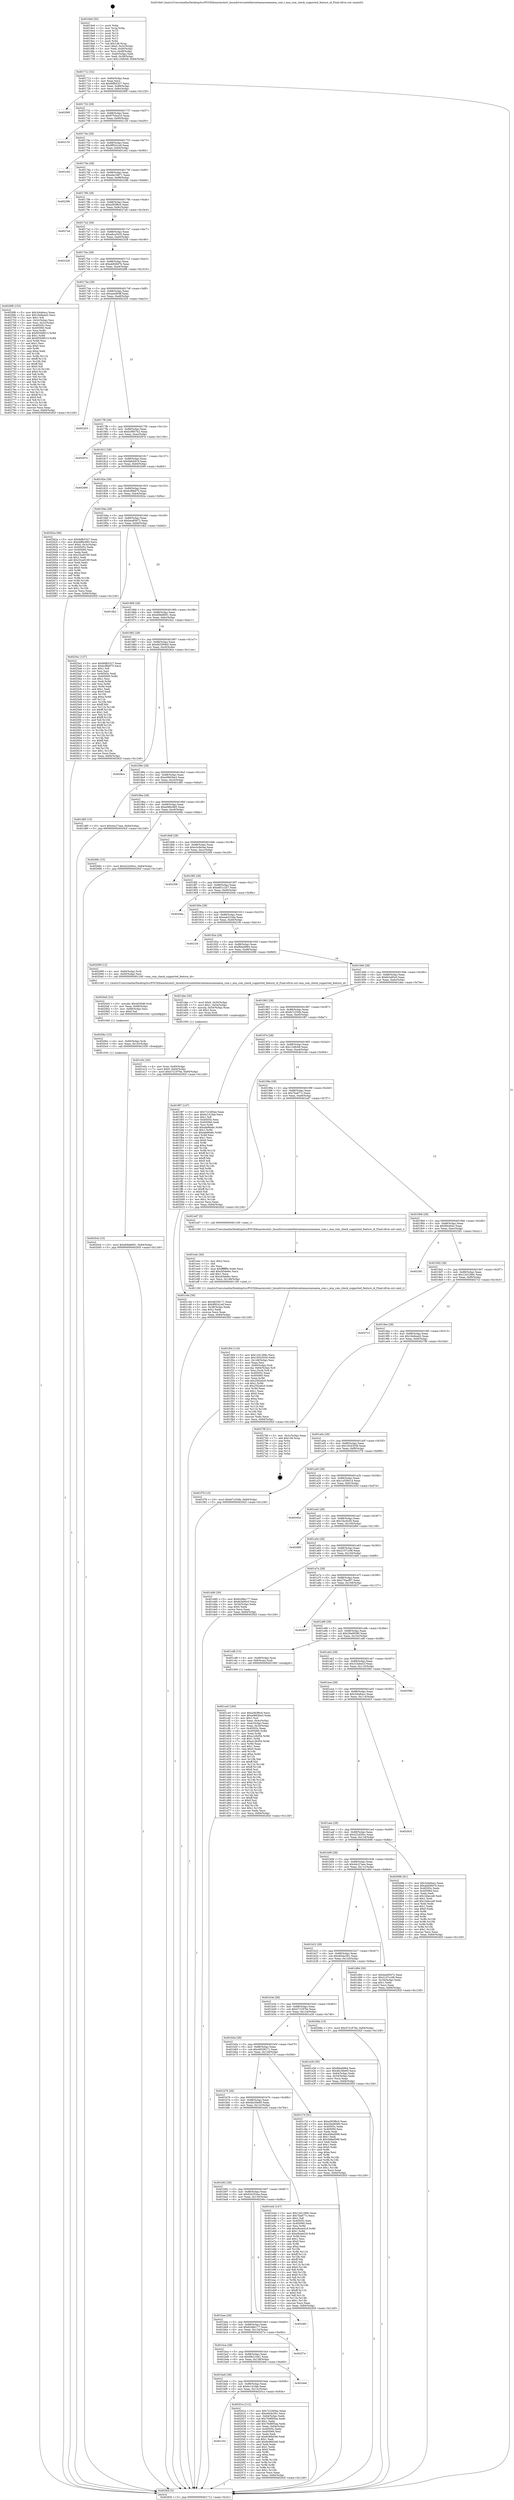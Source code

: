 digraph "0x4016e0" {
  label = "0x4016e0 (/mnt/c/Users/mathe/Desktop/tcc/POCII/binaries/extr_linuxdriversnetethernetamazonenaena_com.c_ena_com_check_supported_feature_id_Final-ollvm.out::main(0))"
  labelloc = "t"
  node[shape=record]

  Entry [label="",width=0.3,height=0.3,shape=circle,fillcolor=black,style=filled]
  "0x401712" [label="{
     0x401712 [32]\l
     | [instrs]\l
     &nbsp;&nbsp;0x401712 \<+6\>: mov -0x84(%rbp),%eax\l
     &nbsp;&nbsp;0x401718 \<+2\>: mov %eax,%ecx\l
     &nbsp;&nbsp;0x40171a \<+6\>: sub $0x8dfb5327,%ecx\l
     &nbsp;&nbsp;0x401720 \<+6\>: mov %eax,-0x88(%rbp)\l
     &nbsp;&nbsp;0x401726 \<+6\>: mov %ecx,-0x8c(%rbp)\l
     &nbsp;&nbsp;0x40172c \<+6\>: je 000000000040290f \<main+0x122f\>\l
  }"]
  "0x40290f" [label="{
     0x40290f\l
  }", style=dashed]
  "0x401732" [label="{
     0x401732 [28]\l
     | [instrs]\l
     &nbsp;&nbsp;0x401732 \<+5\>: jmp 0000000000401737 \<main+0x57\>\l
     &nbsp;&nbsp;0x401737 \<+6\>: mov -0x88(%rbp),%eax\l
     &nbsp;&nbsp;0x40173d \<+5\>: sub $0x9753e410,%eax\l
     &nbsp;&nbsp;0x401742 \<+6\>: mov %eax,-0x90(%rbp)\l
     &nbsp;&nbsp;0x401748 \<+6\>: je 0000000000402130 \<main+0xa50\>\l
  }"]
  Exit [label="",width=0.3,height=0.3,shape=circle,fillcolor=black,style=filled,peripheries=2]
  "0x402130" [label="{
     0x402130\l
  }", style=dashed]
  "0x40174e" [label="{
     0x40174e [28]\l
     | [instrs]\l
     &nbsp;&nbsp;0x40174e \<+5\>: jmp 0000000000401753 \<main+0x73\>\l
     &nbsp;&nbsp;0x401753 \<+6\>: mov -0x88(%rbp),%eax\l
     &nbsp;&nbsp;0x401759 \<+5\>: sub $0x9f9241e9,%eax\l
     &nbsp;&nbsp;0x40175e \<+6\>: mov %eax,-0x94(%rbp)\l
     &nbsp;&nbsp;0x401764 \<+6\>: je 0000000000401c62 \<main+0x582\>\l
  }"]
  "0x4020cb" [label="{
     0x4020cb [15]\l
     | [instrs]\l
     &nbsp;&nbsp;0x4020cb \<+10\>: movl $0xd08a8691,-0x84(%rbp)\l
     &nbsp;&nbsp;0x4020d5 \<+5\>: jmp 000000000040292f \<main+0x124f\>\l
  }"]
  "0x401c62" [label="{
     0x401c62\l
  }", style=dashed]
  "0x40176a" [label="{
     0x40176a [28]\l
     | [instrs]\l
     &nbsp;&nbsp;0x40176a \<+5\>: jmp 000000000040176f \<main+0x8f\>\l
     &nbsp;&nbsp;0x40176f \<+6\>: mov -0x88(%rbp),%eax\l
     &nbsp;&nbsp;0x401775 \<+5\>: sub $0xa4e18871,%eax\l
     &nbsp;&nbsp;0x40177a \<+6\>: mov %eax,-0x98(%rbp)\l
     &nbsp;&nbsp;0x401780 \<+6\>: je 0000000000402296 \<main+0xbb6\>\l
  }"]
  "0x4020bc" [label="{
     0x4020bc [15]\l
     | [instrs]\l
     &nbsp;&nbsp;0x4020bc \<+4\>: mov -0x60(%rbp),%rdi\l
     &nbsp;&nbsp;0x4020c0 \<+6\>: mov %eax,-0x14c(%rbp)\l
     &nbsp;&nbsp;0x4020c6 \<+5\>: call 0000000000401030 \<free@plt\>\l
     | [calls]\l
     &nbsp;&nbsp;0x401030 \{1\} (unknown)\l
  }"]
  "0x402296" [label="{
     0x402296\l
  }", style=dashed]
  "0x401786" [label="{
     0x401786 [28]\l
     | [instrs]\l
     &nbsp;&nbsp;0x401786 \<+5\>: jmp 000000000040178b \<main+0xab\>\l
     &nbsp;&nbsp;0x40178b \<+6\>: mov -0x88(%rbp),%eax\l
     &nbsp;&nbsp;0x401791 \<+5\>: sub $0xa583f6c0,%eax\l
     &nbsp;&nbsp;0x401796 \<+6\>: mov %eax,-0x9c(%rbp)\l
     &nbsp;&nbsp;0x40179c \<+6\>: je 00000000004027a4 \<main+0x10c4\>\l
  }"]
  "0x4020a5" [label="{
     0x4020a5 [23]\l
     | [instrs]\l
     &nbsp;&nbsp;0x4020a5 \<+10\>: movabs $0x4030d6,%rdi\l
     &nbsp;&nbsp;0x4020af \<+3\>: mov %eax,-0x68(%rbp)\l
     &nbsp;&nbsp;0x4020b2 \<+3\>: mov -0x68(%rbp),%esi\l
     &nbsp;&nbsp;0x4020b5 \<+2\>: mov $0x0,%al\l
     &nbsp;&nbsp;0x4020b7 \<+5\>: call 0000000000401040 \<printf@plt\>\l
     | [calls]\l
     &nbsp;&nbsp;0x401040 \{1\} (unknown)\l
  }"]
  "0x4027a4" [label="{
     0x4027a4\l
  }", style=dashed]
  "0x4017a2" [label="{
     0x4017a2 [28]\l
     | [instrs]\l
     &nbsp;&nbsp;0x4017a2 \<+5\>: jmp 00000000004017a7 \<main+0xc7\>\l
     &nbsp;&nbsp;0x4017a7 \<+6\>: mov -0x88(%rbp),%eax\l
     &nbsp;&nbsp;0x4017ad \<+5\>: sub $0xa8ca3435,%eax\l
     &nbsp;&nbsp;0x4017b2 \<+6\>: mov %eax,-0xa0(%rbp)\l
     &nbsp;&nbsp;0x4017b8 \<+6\>: je 0000000000402326 \<main+0xc46\>\l
  }"]
  "0x401c02" [label="{
     0x401c02\l
  }", style=dashed]
  "0x402326" [label="{
     0x402326\l
  }", style=dashed]
  "0x4017be" [label="{
     0x4017be [28]\l
     | [instrs]\l
     &nbsp;&nbsp;0x4017be \<+5\>: jmp 00000000004017c3 \<main+0xe3\>\l
     &nbsp;&nbsp;0x4017c3 \<+6\>: mov -0x88(%rbp),%eax\l
     &nbsp;&nbsp;0x4017c9 \<+5\>: sub $0xab849d7b,%eax\l
     &nbsp;&nbsp;0x4017ce \<+6\>: mov %eax,-0xa4(%rbp)\l
     &nbsp;&nbsp;0x4017d4 \<+6\>: je 00000000004026f6 \<main+0x1016\>\l
  }"]
  "0x40201a" [label="{
     0x40201a [112]\l
     | [instrs]\l
     &nbsp;&nbsp;0x40201a \<+5\>: mov $0x722285ee,%eax\l
     &nbsp;&nbsp;0x40201f \<+5\>: mov $0x4644c591,%ecx\l
     &nbsp;&nbsp;0x402024 \<+3\>: mov -0x64(%rbp),%edx\l
     &nbsp;&nbsp;0x402027 \<+6\>: sub $0x76d895aa,%edx\l
     &nbsp;&nbsp;0x40202d \<+3\>: add $0x1,%edx\l
     &nbsp;&nbsp;0x402030 \<+6\>: add $0x76d895aa,%edx\l
     &nbsp;&nbsp;0x402036 \<+3\>: mov %edx,-0x64(%rbp)\l
     &nbsp;&nbsp;0x402039 \<+7\>: mov 0x40505c,%edx\l
     &nbsp;&nbsp;0x402040 \<+7\>: mov 0x405060,%esi\l
     &nbsp;&nbsp;0x402047 \<+2\>: mov %edx,%edi\l
     &nbsp;&nbsp;0x402049 \<+6\>: sub $0x8c86b546,%edi\l
     &nbsp;&nbsp;0x40204f \<+3\>: sub $0x1,%edi\l
     &nbsp;&nbsp;0x402052 \<+6\>: add $0x8c86b546,%edi\l
     &nbsp;&nbsp;0x402058 \<+3\>: imul %edi,%edx\l
     &nbsp;&nbsp;0x40205b \<+3\>: and $0x1,%edx\l
     &nbsp;&nbsp;0x40205e \<+3\>: cmp $0x0,%edx\l
     &nbsp;&nbsp;0x402061 \<+4\>: sete %r8b\l
     &nbsp;&nbsp;0x402065 \<+3\>: cmp $0xa,%esi\l
     &nbsp;&nbsp;0x402068 \<+4\>: setl %r9b\l
     &nbsp;&nbsp;0x40206c \<+3\>: mov %r8b,%r10b\l
     &nbsp;&nbsp;0x40206f \<+3\>: and %r9b,%r10b\l
     &nbsp;&nbsp;0x402072 \<+3\>: xor %r9b,%r8b\l
     &nbsp;&nbsp;0x402075 \<+3\>: or %r8b,%r10b\l
     &nbsp;&nbsp;0x402078 \<+4\>: test $0x1,%r10b\l
     &nbsp;&nbsp;0x40207c \<+3\>: cmovne %ecx,%eax\l
     &nbsp;&nbsp;0x40207f \<+6\>: mov %eax,-0x84(%rbp)\l
     &nbsp;&nbsp;0x402085 \<+5\>: jmp 000000000040292f \<main+0x124f\>\l
  }"]
  "0x4026f6" [label="{
     0x4026f6 [153]\l
     | [instrs]\l
     &nbsp;&nbsp;0x4026f6 \<+5\>: mov $0x3c6a6acc,%eax\l
     &nbsp;&nbsp;0x4026fb \<+5\>: mov $0x16e6eed2,%ecx\l
     &nbsp;&nbsp;0x402700 \<+2\>: mov $0x1,%dl\l
     &nbsp;&nbsp;0x402702 \<+3\>: mov -0x3c(%rbp),%esi\l
     &nbsp;&nbsp;0x402705 \<+3\>: mov %esi,-0x2c(%rbp)\l
     &nbsp;&nbsp;0x402708 \<+7\>: mov 0x40505c,%esi\l
     &nbsp;&nbsp;0x40270f \<+7\>: mov 0x405060,%edi\l
     &nbsp;&nbsp;0x402716 \<+3\>: mov %esi,%r8d\l
     &nbsp;&nbsp;0x402719 \<+7\>: sub $0x955d9013,%r8d\l
     &nbsp;&nbsp;0x402720 \<+4\>: sub $0x1,%r8d\l
     &nbsp;&nbsp;0x402724 \<+7\>: add $0x955d9013,%r8d\l
     &nbsp;&nbsp;0x40272b \<+4\>: imul %r8d,%esi\l
     &nbsp;&nbsp;0x40272f \<+3\>: and $0x1,%esi\l
     &nbsp;&nbsp;0x402732 \<+3\>: cmp $0x0,%esi\l
     &nbsp;&nbsp;0x402735 \<+4\>: sete %r9b\l
     &nbsp;&nbsp;0x402739 \<+3\>: cmp $0xa,%edi\l
     &nbsp;&nbsp;0x40273c \<+4\>: setl %r10b\l
     &nbsp;&nbsp;0x402740 \<+3\>: mov %r9b,%r11b\l
     &nbsp;&nbsp;0x402743 \<+4\>: xor $0xff,%r11b\l
     &nbsp;&nbsp;0x402747 \<+3\>: mov %r10b,%bl\l
     &nbsp;&nbsp;0x40274a \<+3\>: xor $0xff,%bl\l
     &nbsp;&nbsp;0x40274d \<+3\>: xor $0x0,%dl\l
     &nbsp;&nbsp;0x402750 \<+3\>: mov %r11b,%r14b\l
     &nbsp;&nbsp;0x402753 \<+4\>: and $0x0,%r14b\l
     &nbsp;&nbsp;0x402757 \<+3\>: and %dl,%r9b\l
     &nbsp;&nbsp;0x40275a \<+3\>: mov %bl,%r15b\l
     &nbsp;&nbsp;0x40275d \<+4\>: and $0x0,%r15b\l
     &nbsp;&nbsp;0x402761 \<+3\>: and %dl,%r10b\l
     &nbsp;&nbsp;0x402764 \<+3\>: or %r9b,%r14b\l
     &nbsp;&nbsp;0x402767 \<+3\>: or %r10b,%r15b\l
     &nbsp;&nbsp;0x40276a \<+3\>: xor %r15b,%r14b\l
     &nbsp;&nbsp;0x40276d \<+3\>: or %bl,%r11b\l
     &nbsp;&nbsp;0x402770 \<+4\>: xor $0xff,%r11b\l
     &nbsp;&nbsp;0x402774 \<+3\>: or $0x0,%dl\l
     &nbsp;&nbsp;0x402777 \<+3\>: and %dl,%r11b\l
     &nbsp;&nbsp;0x40277a \<+3\>: or %r11b,%r14b\l
     &nbsp;&nbsp;0x40277d \<+4\>: test $0x1,%r14b\l
     &nbsp;&nbsp;0x402781 \<+3\>: cmovne %ecx,%eax\l
     &nbsp;&nbsp;0x402784 \<+6\>: mov %eax,-0x84(%rbp)\l
     &nbsp;&nbsp;0x40278a \<+5\>: jmp 000000000040292f \<main+0x124f\>\l
  }"]
  "0x4017da" [label="{
     0x4017da [28]\l
     | [instrs]\l
     &nbsp;&nbsp;0x4017da \<+5\>: jmp 00000000004017df \<main+0xff\>\l
     &nbsp;&nbsp;0x4017df \<+6\>: mov -0x88(%rbp),%eax\l
     &nbsp;&nbsp;0x4017e5 \<+5\>: sub $0xaeed93ff,%eax\l
     &nbsp;&nbsp;0x4017ea \<+6\>: mov %eax,-0xa8(%rbp)\l
     &nbsp;&nbsp;0x4017f0 \<+6\>: je 0000000000402203 \<main+0xb23\>\l
  }"]
  "0x401be6" [label="{
     0x401be6 [28]\l
     | [instrs]\l
     &nbsp;&nbsp;0x401be6 \<+5\>: jmp 0000000000401beb \<main+0x50b\>\l
     &nbsp;&nbsp;0x401beb \<+6\>: mov -0x88(%rbp),%eax\l
     &nbsp;&nbsp;0x401bf1 \<+5\>: sub $0x6c141fab,%eax\l
     &nbsp;&nbsp;0x401bf6 \<+6\>: mov %eax,-0x13c(%rbp)\l
     &nbsp;&nbsp;0x401bfc \<+6\>: je 000000000040201a \<main+0x93a\>\l
  }"]
  "0x402203" [label="{
     0x402203\l
  }", style=dashed]
  "0x4017f6" [label="{
     0x4017f6 [28]\l
     | [instrs]\l
     &nbsp;&nbsp;0x4017f6 \<+5\>: jmp 00000000004017fb \<main+0x11b\>\l
     &nbsp;&nbsp;0x4017fb \<+6\>: mov -0x88(%rbp),%eax\l
     &nbsp;&nbsp;0x401801 \<+5\>: sub $0xb3f857b2,%eax\l
     &nbsp;&nbsp;0x401806 \<+6\>: mov %eax,-0xac(%rbp)\l
     &nbsp;&nbsp;0x40180c \<+6\>: je 000000000040287e \<main+0x119e\>\l
  }"]
  "0x4024e6" [label="{
     0x4024e6\l
  }", style=dashed]
  "0x40287e" [label="{
     0x40287e\l
  }", style=dashed]
  "0x401812" [label="{
     0x401812 [28]\l
     | [instrs]\l
     &nbsp;&nbsp;0x401812 \<+5\>: jmp 0000000000401817 \<main+0x137\>\l
     &nbsp;&nbsp;0x401817 \<+6\>: mov -0x88(%rbp),%eax\l
     &nbsp;&nbsp;0x40181d \<+5\>: sub $0xbbfcb919,%eax\l
     &nbsp;&nbsp;0x401822 \<+6\>: mov %eax,-0xb0(%rbp)\l
     &nbsp;&nbsp;0x401828 \<+6\>: je 0000000000402490 \<main+0xdb0\>\l
  }"]
  "0x401bca" [label="{
     0x401bca [28]\l
     | [instrs]\l
     &nbsp;&nbsp;0x401bca \<+5\>: jmp 0000000000401bcf \<main+0x4ef\>\l
     &nbsp;&nbsp;0x401bcf \<+6\>: mov -0x88(%rbp),%eax\l
     &nbsp;&nbsp;0x401bd5 \<+5\>: sub $0x68c21b61,%eax\l
     &nbsp;&nbsp;0x401bda \<+6\>: mov %eax,-0x138(%rbp)\l
     &nbsp;&nbsp;0x401be0 \<+6\>: je 00000000004024e6 \<main+0xe06\>\l
  }"]
  "0x402490" [label="{
     0x402490\l
  }", style=dashed]
  "0x40182e" [label="{
     0x40182e [28]\l
     | [instrs]\l
     &nbsp;&nbsp;0x40182e \<+5\>: jmp 0000000000401833 \<main+0x153\>\l
     &nbsp;&nbsp;0x401833 \<+6\>: mov -0x88(%rbp),%eax\l
     &nbsp;&nbsp;0x401839 \<+5\>: sub $0xbcf8b875,%eax\l
     &nbsp;&nbsp;0x40183e \<+6\>: mov %eax,-0xb4(%rbp)\l
     &nbsp;&nbsp;0x401844 \<+6\>: je 000000000040262a \<main+0xf4a\>\l
  }"]
  "0x40257e" [label="{
     0x40257e\l
  }", style=dashed]
  "0x40262a" [label="{
     0x40262a [98]\l
     | [instrs]\l
     &nbsp;&nbsp;0x40262a \<+5\>: mov $0x8dfb5327,%eax\l
     &nbsp;&nbsp;0x40262f \<+5\>: mov $0xe08bc685,%ecx\l
     &nbsp;&nbsp;0x402634 \<+7\>: movl $0x0,-0x3c(%rbp)\l
     &nbsp;&nbsp;0x40263b \<+7\>: mov 0x40505c,%edx\l
     &nbsp;&nbsp;0x402642 \<+7\>: mov 0x405060,%esi\l
     &nbsp;&nbsp;0x402649 \<+2\>: mov %edx,%edi\l
     &nbsp;&nbsp;0x40264b \<+6\>: sub $0x25ca9190,%edi\l
     &nbsp;&nbsp;0x402651 \<+3\>: sub $0x1,%edi\l
     &nbsp;&nbsp;0x402654 \<+6\>: add $0x25ca9190,%edi\l
     &nbsp;&nbsp;0x40265a \<+3\>: imul %edi,%edx\l
     &nbsp;&nbsp;0x40265d \<+3\>: and $0x1,%edx\l
     &nbsp;&nbsp;0x402660 \<+3\>: cmp $0x0,%edx\l
     &nbsp;&nbsp;0x402663 \<+4\>: sete %r8b\l
     &nbsp;&nbsp;0x402667 \<+3\>: cmp $0xa,%esi\l
     &nbsp;&nbsp;0x40266a \<+4\>: setl %r9b\l
     &nbsp;&nbsp;0x40266e \<+3\>: mov %r8b,%r10b\l
     &nbsp;&nbsp;0x402671 \<+3\>: and %r9b,%r10b\l
     &nbsp;&nbsp;0x402674 \<+3\>: xor %r9b,%r8b\l
     &nbsp;&nbsp;0x402677 \<+3\>: or %r8b,%r10b\l
     &nbsp;&nbsp;0x40267a \<+4\>: test $0x1,%r10b\l
     &nbsp;&nbsp;0x40267e \<+3\>: cmovne %ecx,%eax\l
     &nbsp;&nbsp;0x402681 \<+6\>: mov %eax,-0x84(%rbp)\l
     &nbsp;&nbsp;0x402687 \<+5\>: jmp 000000000040292f \<main+0x124f\>\l
  }"]
  "0x40184a" [label="{
     0x40184a [28]\l
     | [instrs]\l
     &nbsp;&nbsp;0x40184a \<+5\>: jmp 000000000040184f \<main+0x16f\>\l
     &nbsp;&nbsp;0x40184f \<+6\>: mov -0x88(%rbp),%eax\l
     &nbsp;&nbsp;0x401855 \<+5\>: sub $0xbea95672,%eax\l
     &nbsp;&nbsp;0x40185a \<+6\>: mov %eax,-0xb8(%rbp)\l
     &nbsp;&nbsp;0x401860 \<+6\>: je 0000000000401db2 \<main+0x6d2\>\l
  }"]
  "0x401bae" [label="{
     0x401bae [28]\l
     | [instrs]\l
     &nbsp;&nbsp;0x401bae \<+5\>: jmp 0000000000401bb3 \<main+0x4d3\>\l
     &nbsp;&nbsp;0x401bb3 \<+6\>: mov -0x88(%rbp),%eax\l
     &nbsp;&nbsp;0x401bb9 \<+5\>: sub $0x62d8e177,%eax\l
     &nbsp;&nbsp;0x401bbe \<+6\>: mov %eax,-0x134(%rbp)\l
     &nbsp;&nbsp;0x401bc4 \<+6\>: je 000000000040257e \<main+0xe9e\>\l
  }"]
  "0x401db2" [label="{
     0x401db2\l
  }", style=dashed]
  "0x401866" [label="{
     0x401866 [28]\l
     | [instrs]\l
     &nbsp;&nbsp;0x401866 \<+5\>: jmp 000000000040186b \<main+0x18b\>\l
     &nbsp;&nbsp;0x40186b \<+6\>: mov -0x88(%rbp),%eax\l
     &nbsp;&nbsp;0x401871 \<+5\>: sub $0xd08a8691,%eax\l
     &nbsp;&nbsp;0x401876 \<+6\>: mov %eax,-0xbc(%rbp)\l
     &nbsp;&nbsp;0x40187c \<+6\>: je 00000000004025a1 \<main+0xec1\>\l
  }"]
  "0x40246c" [label="{
     0x40246c\l
  }", style=dashed]
  "0x4025a1" [label="{
     0x4025a1 [137]\l
     | [instrs]\l
     &nbsp;&nbsp;0x4025a1 \<+5\>: mov $0x8dfb5327,%eax\l
     &nbsp;&nbsp;0x4025a6 \<+5\>: mov $0xbcf8b875,%ecx\l
     &nbsp;&nbsp;0x4025ab \<+2\>: mov $0x1,%dl\l
     &nbsp;&nbsp;0x4025ad \<+2\>: xor %esi,%esi\l
     &nbsp;&nbsp;0x4025af \<+7\>: mov 0x40505c,%edi\l
     &nbsp;&nbsp;0x4025b6 \<+8\>: mov 0x405060,%r8d\l
     &nbsp;&nbsp;0x4025be \<+3\>: sub $0x1,%esi\l
     &nbsp;&nbsp;0x4025c1 \<+3\>: mov %edi,%r9d\l
     &nbsp;&nbsp;0x4025c4 \<+3\>: add %esi,%r9d\l
     &nbsp;&nbsp;0x4025c7 \<+4\>: imul %r9d,%edi\l
     &nbsp;&nbsp;0x4025cb \<+3\>: and $0x1,%edi\l
     &nbsp;&nbsp;0x4025ce \<+3\>: cmp $0x0,%edi\l
     &nbsp;&nbsp;0x4025d1 \<+4\>: sete %r10b\l
     &nbsp;&nbsp;0x4025d5 \<+4\>: cmp $0xa,%r8d\l
     &nbsp;&nbsp;0x4025d9 \<+4\>: setl %r11b\l
     &nbsp;&nbsp;0x4025dd \<+3\>: mov %r10b,%bl\l
     &nbsp;&nbsp;0x4025e0 \<+3\>: xor $0xff,%bl\l
     &nbsp;&nbsp;0x4025e3 \<+3\>: mov %r11b,%r14b\l
     &nbsp;&nbsp;0x4025e6 \<+4\>: xor $0xff,%r14b\l
     &nbsp;&nbsp;0x4025ea \<+3\>: xor $0x1,%dl\l
     &nbsp;&nbsp;0x4025ed \<+3\>: mov %bl,%r15b\l
     &nbsp;&nbsp;0x4025f0 \<+4\>: and $0xff,%r15b\l
     &nbsp;&nbsp;0x4025f4 \<+3\>: and %dl,%r10b\l
     &nbsp;&nbsp;0x4025f7 \<+3\>: mov %r14b,%r12b\l
     &nbsp;&nbsp;0x4025fa \<+4\>: and $0xff,%r12b\l
     &nbsp;&nbsp;0x4025fe \<+3\>: and %dl,%r11b\l
     &nbsp;&nbsp;0x402601 \<+3\>: or %r10b,%r15b\l
     &nbsp;&nbsp;0x402604 \<+3\>: or %r11b,%r12b\l
     &nbsp;&nbsp;0x402607 \<+3\>: xor %r12b,%r15b\l
     &nbsp;&nbsp;0x40260a \<+3\>: or %r14b,%bl\l
     &nbsp;&nbsp;0x40260d \<+3\>: xor $0xff,%bl\l
     &nbsp;&nbsp;0x402610 \<+3\>: or $0x1,%dl\l
     &nbsp;&nbsp;0x402613 \<+2\>: and %dl,%bl\l
     &nbsp;&nbsp;0x402615 \<+3\>: or %bl,%r15b\l
     &nbsp;&nbsp;0x402618 \<+4\>: test $0x1,%r15b\l
     &nbsp;&nbsp;0x40261c \<+3\>: cmovne %ecx,%eax\l
     &nbsp;&nbsp;0x40261f \<+6\>: mov %eax,-0x84(%rbp)\l
     &nbsp;&nbsp;0x402625 \<+5\>: jmp 000000000040292f \<main+0x124f\>\l
  }"]
  "0x401882" [label="{
     0x401882 [28]\l
     | [instrs]\l
     &nbsp;&nbsp;0x401882 \<+5\>: jmp 0000000000401887 \<main+0x1a7\>\l
     &nbsp;&nbsp;0x401887 \<+6\>: mov -0x88(%rbp),%eax\l
     &nbsp;&nbsp;0x40188d \<+5\>: sub $0xdd3394b5,%eax\l
     &nbsp;&nbsp;0x401892 \<+6\>: mov %eax,-0xc0(%rbp)\l
     &nbsp;&nbsp;0x401898 \<+6\>: je 00000000004028ce \<main+0x11ee\>\l
  }"]
  "0x401f04" [label="{
     0x401f04 [116]\l
     | [instrs]\l
     &nbsp;&nbsp;0x401f04 \<+5\>: mov $0x12d1289c,%ecx\l
     &nbsp;&nbsp;0x401f09 \<+5\>: mov $0x19343559,%edx\l
     &nbsp;&nbsp;0x401f0e \<+6\>: mov -0x148(%rbp),%esi\l
     &nbsp;&nbsp;0x401f14 \<+3\>: imul %eax,%esi\l
     &nbsp;&nbsp;0x401f17 \<+4\>: mov -0x60(%rbp),%rdi\l
     &nbsp;&nbsp;0x401f1b \<+4\>: movslq -0x64(%rbp),%r8\l
     &nbsp;&nbsp;0x401f1f \<+4\>: mov %esi,(%rdi,%r8,4)\l
     &nbsp;&nbsp;0x401f23 \<+7\>: mov 0x40505c,%eax\l
     &nbsp;&nbsp;0x401f2a \<+7\>: mov 0x405060,%esi\l
     &nbsp;&nbsp;0x401f31 \<+3\>: mov %eax,%r9d\l
     &nbsp;&nbsp;0x401f34 \<+7\>: add $0x25f2a0c0,%r9d\l
     &nbsp;&nbsp;0x401f3b \<+4\>: sub $0x1,%r9d\l
     &nbsp;&nbsp;0x401f3f \<+7\>: sub $0x25f2a0c0,%r9d\l
     &nbsp;&nbsp;0x401f46 \<+4\>: imul %r9d,%eax\l
     &nbsp;&nbsp;0x401f4a \<+3\>: and $0x1,%eax\l
     &nbsp;&nbsp;0x401f4d \<+3\>: cmp $0x0,%eax\l
     &nbsp;&nbsp;0x401f50 \<+4\>: sete %r10b\l
     &nbsp;&nbsp;0x401f54 \<+3\>: cmp $0xa,%esi\l
     &nbsp;&nbsp;0x401f57 \<+4\>: setl %r11b\l
     &nbsp;&nbsp;0x401f5b \<+3\>: mov %r10b,%bl\l
     &nbsp;&nbsp;0x401f5e \<+3\>: and %r11b,%bl\l
     &nbsp;&nbsp;0x401f61 \<+3\>: xor %r11b,%r10b\l
     &nbsp;&nbsp;0x401f64 \<+3\>: or %r10b,%bl\l
     &nbsp;&nbsp;0x401f67 \<+3\>: test $0x1,%bl\l
     &nbsp;&nbsp;0x401f6a \<+3\>: cmovne %edx,%ecx\l
     &nbsp;&nbsp;0x401f6d \<+6\>: mov %ecx,-0x84(%rbp)\l
     &nbsp;&nbsp;0x401f73 \<+5\>: jmp 000000000040292f \<main+0x124f\>\l
  }"]
  "0x4028ce" [label="{
     0x4028ce\l
  }", style=dashed]
  "0x40189e" [label="{
     0x40189e [28]\l
     | [instrs]\l
     &nbsp;&nbsp;0x40189e \<+5\>: jmp 00000000004018a3 \<main+0x1c3\>\l
     &nbsp;&nbsp;0x4018a3 \<+6\>: mov -0x88(%rbp),%eax\l
     &nbsp;&nbsp;0x4018a9 \<+5\>: sub $0xe0663be3,%eax\l
     &nbsp;&nbsp;0x4018ae \<+6\>: mov %eax,-0xc4(%rbp)\l
     &nbsp;&nbsp;0x4018b4 \<+6\>: je 0000000000401d85 \<main+0x6a5\>\l
  }"]
  "0x401edc" [label="{
     0x401edc [40]\l
     | [instrs]\l
     &nbsp;&nbsp;0x401edc \<+5\>: mov $0x2,%ecx\l
     &nbsp;&nbsp;0x401ee1 \<+1\>: cltd\l
     &nbsp;&nbsp;0x401ee2 \<+2\>: idiv %ecx\l
     &nbsp;&nbsp;0x401ee4 \<+6\>: imul $0xfffffffe,%edx,%ecx\l
     &nbsp;&nbsp;0x401eea \<+6\>: add $0xcb5defec,%ecx\l
     &nbsp;&nbsp;0x401ef0 \<+3\>: add $0x1,%ecx\l
     &nbsp;&nbsp;0x401ef3 \<+6\>: sub $0xcb5defec,%ecx\l
     &nbsp;&nbsp;0x401ef9 \<+6\>: mov %ecx,-0x148(%rbp)\l
     &nbsp;&nbsp;0x401eff \<+5\>: call 0000000000401160 \<next_i\>\l
     | [calls]\l
     &nbsp;&nbsp;0x401160 \{1\} (/mnt/c/Users/mathe/Desktop/tcc/POCII/binaries/extr_linuxdriversnetethernetamazonenaena_com.c_ena_com_check_supported_feature_id_Final-ollvm.out::next_i)\l
  }"]
  "0x401d85" [label="{
     0x401d85 [15]\l
     | [instrs]\l
     &nbsp;&nbsp;0x401d85 \<+10\>: movl $0x44c27aea,-0x84(%rbp)\l
     &nbsp;&nbsp;0x401d8f \<+5\>: jmp 000000000040292f \<main+0x124f\>\l
  }"]
  "0x4018ba" [label="{
     0x4018ba [28]\l
     | [instrs]\l
     &nbsp;&nbsp;0x4018ba \<+5\>: jmp 00000000004018bf \<main+0x1df\>\l
     &nbsp;&nbsp;0x4018bf \<+6\>: mov -0x88(%rbp),%eax\l
     &nbsp;&nbsp;0x4018c5 \<+5\>: sub $0xe08bc685,%eax\l
     &nbsp;&nbsp;0x4018ca \<+6\>: mov %eax,-0xc8(%rbp)\l
     &nbsp;&nbsp;0x4018d0 \<+6\>: je 000000000040268c \<main+0xfac\>\l
  }"]
  "0x401b92" [label="{
     0x401b92 [28]\l
     | [instrs]\l
     &nbsp;&nbsp;0x401b92 \<+5\>: jmp 0000000000401b97 \<main+0x4b7\>\l
     &nbsp;&nbsp;0x401b97 \<+6\>: mov -0x88(%rbp),%eax\l
     &nbsp;&nbsp;0x401b9d \<+5\>: sub $0x62d332ea,%eax\l
     &nbsp;&nbsp;0x401ba2 \<+6\>: mov %eax,-0x130(%rbp)\l
     &nbsp;&nbsp;0x401ba8 \<+6\>: je 000000000040246c \<main+0xd8c\>\l
  }"]
  "0x40268c" [label="{
     0x40268c [15]\l
     | [instrs]\l
     &nbsp;&nbsp;0x40268c \<+10\>: movl $0x422d30cc,-0x84(%rbp)\l
     &nbsp;&nbsp;0x402696 \<+5\>: jmp 000000000040292f \<main+0x124f\>\l
  }"]
  "0x4018d6" [label="{
     0x4018d6 [28]\l
     | [instrs]\l
     &nbsp;&nbsp;0x4018d6 \<+5\>: jmp 00000000004018db \<main+0x1fb\>\l
     &nbsp;&nbsp;0x4018db \<+6\>: mov -0x88(%rbp),%eax\l
     &nbsp;&nbsp;0x4018e1 \<+5\>: sub $0xe3c9a5ae,%eax\l
     &nbsp;&nbsp;0x4018e6 \<+6\>: mov %eax,-0xcc(%rbp)\l
     &nbsp;&nbsp;0x4018ec \<+6\>: je 0000000000402308 \<main+0xc28\>\l
  }"]
  "0x401e44" [label="{
     0x401e44 [147]\l
     | [instrs]\l
     &nbsp;&nbsp;0x401e44 \<+5\>: mov $0x12d1289c,%eax\l
     &nbsp;&nbsp;0x401e49 \<+5\>: mov $0x7ba677c,%ecx\l
     &nbsp;&nbsp;0x401e4e \<+2\>: mov $0x1,%dl\l
     &nbsp;&nbsp;0x401e50 \<+7\>: mov 0x40505c,%esi\l
     &nbsp;&nbsp;0x401e57 \<+7\>: mov 0x405060,%edi\l
     &nbsp;&nbsp;0x401e5e \<+3\>: mov %esi,%r8d\l
     &nbsp;&nbsp;0x401e61 \<+7\>: add $0xe8ceed18,%r8d\l
     &nbsp;&nbsp;0x401e68 \<+4\>: sub $0x1,%r8d\l
     &nbsp;&nbsp;0x401e6c \<+7\>: sub $0xe8ceed18,%r8d\l
     &nbsp;&nbsp;0x401e73 \<+4\>: imul %r8d,%esi\l
     &nbsp;&nbsp;0x401e77 \<+3\>: and $0x1,%esi\l
     &nbsp;&nbsp;0x401e7a \<+3\>: cmp $0x0,%esi\l
     &nbsp;&nbsp;0x401e7d \<+4\>: sete %r9b\l
     &nbsp;&nbsp;0x401e81 \<+3\>: cmp $0xa,%edi\l
     &nbsp;&nbsp;0x401e84 \<+4\>: setl %r10b\l
     &nbsp;&nbsp;0x401e88 \<+3\>: mov %r9b,%r11b\l
     &nbsp;&nbsp;0x401e8b \<+4\>: xor $0xff,%r11b\l
     &nbsp;&nbsp;0x401e8f \<+3\>: mov %r10b,%bl\l
     &nbsp;&nbsp;0x401e92 \<+3\>: xor $0xff,%bl\l
     &nbsp;&nbsp;0x401e95 \<+3\>: xor $0x0,%dl\l
     &nbsp;&nbsp;0x401e98 \<+3\>: mov %r11b,%r14b\l
     &nbsp;&nbsp;0x401e9b \<+4\>: and $0x0,%r14b\l
     &nbsp;&nbsp;0x401e9f \<+3\>: and %dl,%r9b\l
     &nbsp;&nbsp;0x401ea2 \<+3\>: mov %bl,%r15b\l
     &nbsp;&nbsp;0x401ea5 \<+4\>: and $0x0,%r15b\l
     &nbsp;&nbsp;0x401ea9 \<+3\>: and %dl,%r10b\l
     &nbsp;&nbsp;0x401eac \<+3\>: or %r9b,%r14b\l
     &nbsp;&nbsp;0x401eaf \<+3\>: or %r10b,%r15b\l
     &nbsp;&nbsp;0x401eb2 \<+3\>: xor %r15b,%r14b\l
     &nbsp;&nbsp;0x401eb5 \<+3\>: or %bl,%r11b\l
     &nbsp;&nbsp;0x401eb8 \<+4\>: xor $0xff,%r11b\l
     &nbsp;&nbsp;0x401ebc \<+3\>: or $0x0,%dl\l
     &nbsp;&nbsp;0x401ebf \<+3\>: and %dl,%r11b\l
     &nbsp;&nbsp;0x401ec2 \<+3\>: or %r11b,%r14b\l
     &nbsp;&nbsp;0x401ec5 \<+4\>: test $0x1,%r14b\l
     &nbsp;&nbsp;0x401ec9 \<+3\>: cmovne %ecx,%eax\l
     &nbsp;&nbsp;0x401ecc \<+6\>: mov %eax,-0x84(%rbp)\l
     &nbsp;&nbsp;0x401ed2 \<+5\>: jmp 000000000040292f \<main+0x124f\>\l
  }"]
  "0x402308" [label="{
     0x402308\l
  }", style=dashed]
  "0x4018f2" [label="{
     0x4018f2 [28]\l
     | [instrs]\l
     &nbsp;&nbsp;0x4018f2 \<+5\>: jmp 00000000004018f7 \<main+0x217\>\l
     &nbsp;&nbsp;0x4018f7 \<+6\>: mov -0x88(%rbp),%eax\l
     &nbsp;&nbsp;0x4018fd \<+5\>: sub $0xe851c257,%eax\l
     &nbsp;&nbsp;0x401902 \<+6\>: mov %eax,-0xd0(%rbp)\l
     &nbsp;&nbsp;0x401908 \<+6\>: je 00000000004020da \<main+0x9fa\>\l
  }"]
  "0x401e0c" [label="{
     0x401e0c [26]\l
     | [instrs]\l
     &nbsp;&nbsp;0x401e0c \<+4\>: mov %rax,-0x60(%rbp)\l
     &nbsp;&nbsp;0x401e10 \<+7\>: movl $0x0,-0x64(%rbp)\l
     &nbsp;&nbsp;0x401e17 \<+10\>: movl $0x4721876e,-0x84(%rbp)\l
     &nbsp;&nbsp;0x401e21 \<+5\>: jmp 000000000040292f \<main+0x124f\>\l
  }"]
  "0x4020da" [label="{
     0x4020da\l
  }", style=dashed]
  "0x40190e" [label="{
     0x40190e [28]\l
     | [instrs]\l
     &nbsp;&nbsp;0x40190e \<+5\>: jmp 0000000000401913 \<main+0x233\>\l
     &nbsp;&nbsp;0x401913 \<+6\>: mov -0x88(%rbp),%eax\l
     &nbsp;&nbsp;0x401919 \<+5\>: sub $0xeab223da,%eax\l
     &nbsp;&nbsp;0x40191e \<+6\>: mov %eax,-0xd4(%rbp)\l
     &nbsp;&nbsp;0x401924 \<+6\>: je 00000000004021f4 \<main+0xb14\>\l
  }"]
  "0x401ce5" [label="{
     0x401ce5 [160]\l
     | [instrs]\l
     &nbsp;&nbsp;0x401ce5 \<+5\>: mov $0xa583f6c0,%ecx\l
     &nbsp;&nbsp;0x401cea \<+5\>: mov $0xe0663be3,%edx\l
     &nbsp;&nbsp;0x401cef \<+3\>: mov $0x1,%sil\l
     &nbsp;&nbsp;0x401cf2 \<+3\>: mov %eax,-0x4c(%rbp)\l
     &nbsp;&nbsp;0x401cf5 \<+3\>: mov -0x4c(%rbp),%eax\l
     &nbsp;&nbsp;0x401cf8 \<+3\>: mov %eax,-0x34(%rbp)\l
     &nbsp;&nbsp;0x401cfb \<+7\>: mov 0x40505c,%eax\l
     &nbsp;&nbsp;0x401d02 \<+8\>: mov 0x405060,%r8d\l
     &nbsp;&nbsp;0x401d0a \<+3\>: mov %eax,%r9d\l
     &nbsp;&nbsp;0x401d0d \<+7\>: add $0xa1c8cf54,%r9d\l
     &nbsp;&nbsp;0x401d14 \<+4\>: sub $0x1,%r9d\l
     &nbsp;&nbsp;0x401d18 \<+7\>: sub $0xa1c8cf54,%r9d\l
     &nbsp;&nbsp;0x401d1f \<+4\>: imul %r9d,%eax\l
     &nbsp;&nbsp;0x401d23 \<+3\>: and $0x1,%eax\l
     &nbsp;&nbsp;0x401d26 \<+3\>: cmp $0x0,%eax\l
     &nbsp;&nbsp;0x401d29 \<+4\>: sete %r10b\l
     &nbsp;&nbsp;0x401d2d \<+4\>: cmp $0xa,%r8d\l
     &nbsp;&nbsp;0x401d31 \<+4\>: setl %r11b\l
     &nbsp;&nbsp;0x401d35 \<+3\>: mov %r10b,%bl\l
     &nbsp;&nbsp;0x401d38 \<+3\>: xor $0xff,%bl\l
     &nbsp;&nbsp;0x401d3b \<+3\>: mov %r11b,%r14b\l
     &nbsp;&nbsp;0x401d3e \<+4\>: xor $0xff,%r14b\l
     &nbsp;&nbsp;0x401d42 \<+4\>: xor $0x0,%sil\l
     &nbsp;&nbsp;0x401d46 \<+3\>: mov %bl,%r15b\l
     &nbsp;&nbsp;0x401d49 \<+4\>: and $0x0,%r15b\l
     &nbsp;&nbsp;0x401d4d \<+3\>: and %sil,%r10b\l
     &nbsp;&nbsp;0x401d50 \<+3\>: mov %r14b,%r12b\l
     &nbsp;&nbsp;0x401d53 \<+4\>: and $0x0,%r12b\l
     &nbsp;&nbsp;0x401d57 \<+3\>: and %sil,%r11b\l
     &nbsp;&nbsp;0x401d5a \<+3\>: or %r10b,%r15b\l
     &nbsp;&nbsp;0x401d5d \<+3\>: or %r11b,%r12b\l
     &nbsp;&nbsp;0x401d60 \<+3\>: xor %r12b,%r15b\l
     &nbsp;&nbsp;0x401d63 \<+3\>: or %r14b,%bl\l
     &nbsp;&nbsp;0x401d66 \<+3\>: xor $0xff,%bl\l
     &nbsp;&nbsp;0x401d69 \<+4\>: or $0x0,%sil\l
     &nbsp;&nbsp;0x401d6d \<+3\>: and %sil,%bl\l
     &nbsp;&nbsp;0x401d70 \<+3\>: or %bl,%r15b\l
     &nbsp;&nbsp;0x401d73 \<+4\>: test $0x1,%r15b\l
     &nbsp;&nbsp;0x401d77 \<+3\>: cmovne %edx,%ecx\l
     &nbsp;&nbsp;0x401d7a \<+6\>: mov %ecx,-0x84(%rbp)\l
     &nbsp;&nbsp;0x401d80 \<+5\>: jmp 000000000040292f \<main+0x124f\>\l
  }"]
  "0x4021f4" [label="{
     0x4021f4\l
  }", style=dashed]
  "0x40192a" [label="{
     0x40192a [28]\l
     | [instrs]\l
     &nbsp;&nbsp;0x40192a \<+5\>: jmp 000000000040192f \<main+0x24f\>\l
     &nbsp;&nbsp;0x40192f \<+6\>: mov -0x88(%rbp),%eax\l
     &nbsp;&nbsp;0x401935 \<+5\>: sub $0xfbbe6864,%eax\l
     &nbsp;&nbsp;0x40193a \<+6\>: mov %eax,-0xd8(%rbp)\l
     &nbsp;&nbsp;0x401940 \<+6\>: je 0000000000402099 \<main+0x9b9\>\l
  }"]
  "0x401b76" [label="{
     0x401b76 [28]\l
     | [instrs]\l
     &nbsp;&nbsp;0x401b76 \<+5\>: jmp 0000000000401b7b \<main+0x49b\>\l
     &nbsp;&nbsp;0x401b7b \<+6\>: mov -0x88(%rbp),%eax\l
     &nbsp;&nbsp;0x401b81 \<+5\>: sub $0x4bc56e95,%eax\l
     &nbsp;&nbsp;0x401b86 \<+6\>: mov %eax,-0x12c(%rbp)\l
     &nbsp;&nbsp;0x401b8c \<+6\>: je 0000000000401e44 \<main+0x764\>\l
  }"]
  "0x402099" [label="{
     0x402099 [12]\l
     | [instrs]\l
     &nbsp;&nbsp;0x402099 \<+4\>: mov -0x60(%rbp),%rdi\l
     &nbsp;&nbsp;0x40209d \<+3\>: mov -0x50(%rbp),%esi\l
     &nbsp;&nbsp;0x4020a0 \<+5\>: call 0000000000401240 \<ena_com_check_supported_feature_id\>\l
     | [calls]\l
     &nbsp;&nbsp;0x401240 \{1\} (/mnt/c/Users/mathe/Desktop/tcc/POCII/binaries/extr_linuxdriversnetethernetamazonenaena_com.c_ena_com_check_supported_feature_id_Final-ollvm.out::ena_com_check_supported_feature_id)\l
  }"]
  "0x401946" [label="{
     0x401946 [28]\l
     | [instrs]\l
     &nbsp;&nbsp;0x401946 \<+5\>: jmp 000000000040194b \<main+0x26b\>\l
     &nbsp;&nbsp;0x40194b \<+6\>: mov -0x88(%rbp),%eax\l
     &nbsp;&nbsp;0x401951 \<+5\>: sub $0xfe3a95c0,%eax\l
     &nbsp;&nbsp;0x401956 \<+6\>: mov %eax,-0xdc(%rbp)\l
     &nbsp;&nbsp;0x40195c \<+6\>: je 0000000000401dee \<main+0x70e\>\l
  }"]
  "0x401c7d" [label="{
     0x401c7d [91]\l
     | [instrs]\l
     &nbsp;&nbsp;0x401c7d \<+5\>: mov $0xa583f6c0,%eax\l
     &nbsp;&nbsp;0x401c82 \<+5\>: mov $0x29a06580,%ecx\l
     &nbsp;&nbsp;0x401c87 \<+7\>: mov 0x40505c,%edx\l
     &nbsp;&nbsp;0x401c8e \<+7\>: mov 0x405060,%esi\l
     &nbsp;&nbsp;0x401c95 \<+2\>: mov %edx,%edi\l
     &nbsp;&nbsp;0x401c97 \<+6\>: add $0x448ad596,%edi\l
     &nbsp;&nbsp;0x401c9d \<+3\>: sub $0x1,%edi\l
     &nbsp;&nbsp;0x401ca0 \<+6\>: sub $0x448ad596,%edi\l
     &nbsp;&nbsp;0x401ca6 \<+3\>: imul %edi,%edx\l
     &nbsp;&nbsp;0x401ca9 \<+3\>: and $0x1,%edx\l
     &nbsp;&nbsp;0x401cac \<+3\>: cmp $0x0,%edx\l
     &nbsp;&nbsp;0x401caf \<+4\>: sete %r8b\l
     &nbsp;&nbsp;0x401cb3 \<+3\>: cmp $0xa,%esi\l
     &nbsp;&nbsp;0x401cb6 \<+4\>: setl %r9b\l
     &nbsp;&nbsp;0x401cba \<+3\>: mov %r8b,%r10b\l
     &nbsp;&nbsp;0x401cbd \<+3\>: and %r9b,%r10b\l
     &nbsp;&nbsp;0x401cc0 \<+3\>: xor %r9b,%r8b\l
     &nbsp;&nbsp;0x401cc3 \<+3\>: or %r8b,%r10b\l
     &nbsp;&nbsp;0x401cc6 \<+4\>: test $0x1,%r10b\l
     &nbsp;&nbsp;0x401cca \<+3\>: cmovne %ecx,%eax\l
     &nbsp;&nbsp;0x401ccd \<+6\>: mov %eax,-0x84(%rbp)\l
     &nbsp;&nbsp;0x401cd3 \<+5\>: jmp 000000000040292f \<main+0x124f\>\l
  }"]
  "0x401dee" [label="{
     0x401dee [30]\l
     | [instrs]\l
     &nbsp;&nbsp;0x401dee \<+7\>: movl $0x0,-0x50(%rbp)\l
     &nbsp;&nbsp;0x401df5 \<+7\>: movl $0x1,-0x54(%rbp)\l
     &nbsp;&nbsp;0x401dfc \<+4\>: movslq -0x54(%rbp),%rax\l
     &nbsp;&nbsp;0x401e00 \<+4\>: shl $0x2,%rax\l
     &nbsp;&nbsp;0x401e04 \<+3\>: mov %rax,%rdi\l
     &nbsp;&nbsp;0x401e07 \<+5\>: call 0000000000401050 \<malloc@plt\>\l
     | [calls]\l
     &nbsp;&nbsp;0x401050 \{1\} (unknown)\l
  }"]
  "0x401962" [label="{
     0x401962 [28]\l
     | [instrs]\l
     &nbsp;&nbsp;0x401962 \<+5\>: jmp 0000000000401967 \<main+0x287\>\l
     &nbsp;&nbsp;0x401967 \<+6\>: mov -0x88(%rbp),%eax\l
     &nbsp;&nbsp;0x40196d \<+5\>: sub $0xfe7c25db,%eax\l
     &nbsp;&nbsp;0x401972 \<+6\>: mov %eax,-0xe0(%rbp)\l
     &nbsp;&nbsp;0x401978 \<+6\>: je 0000000000401f87 \<main+0x8a7\>\l
  }"]
  "0x401b5a" [label="{
     0x401b5a [28]\l
     | [instrs]\l
     &nbsp;&nbsp;0x401b5a \<+5\>: jmp 0000000000401b5f \<main+0x47f\>\l
     &nbsp;&nbsp;0x401b5f \<+6\>: mov -0x88(%rbp),%eax\l
     &nbsp;&nbsp;0x401b65 \<+5\>: sub $0x48338171,%eax\l
     &nbsp;&nbsp;0x401b6a \<+6\>: mov %eax,-0x128(%rbp)\l
     &nbsp;&nbsp;0x401b70 \<+6\>: je 0000000000401c7d \<main+0x59d\>\l
  }"]
  "0x401f87" [label="{
     0x401f87 [147]\l
     | [instrs]\l
     &nbsp;&nbsp;0x401f87 \<+5\>: mov $0x722285ee,%eax\l
     &nbsp;&nbsp;0x401f8c \<+5\>: mov $0x6c141fab,%ecx\l
     &nbsp;&nbsp;0x401f91 \<+2\>: mov $0x1,%dl\l
     &nbsp;&nbsp;0x401f93 \<+7\>: mov 0x40505c,%esi\l
     &nbsp;&nbsp;0x401f9a \<+7\>: mov 0x405060,%edi\l
     &nbsp;&nbsp;0x401fa1 \<+3\>: mov %esi,%r8d\l
     &nbsp;&nbsp;0x401fa4 \<+7\>: add $0xafa86a6c,%r8d\l
     &nbsp;&nbsp;0x401fab \<+4\>: sub $0x1,%r8d\l
     &nbsp;&nbsp;0x401faf \<+7\>: sub $0xafa86a6c,%r8d\l
     &nbsp;&nbsp;0x401fb6 \<+4\>: imul %r8d,%esi\l
     &nbsp;&nbsp;0x401fba \<+3\>: and $0x1,%esi\l
     &nbsp;&nbsp;0x401fbd \<+3\>: cmp $0x0,%esi\l
     &nbsp;&nbsp;0x401fc0 \<+4\>: sete %r9b\l
     &nbsp;&nbsp;0x401fc4 \<+3\>: cmp $0xa,%edi\l
     &nbsp;&nbsp;0x401fc7 \<+4\>: setl %r10b\l
     &nbsp;&nbsp;0x401fcb \<+3\>: mov %r9b,%r11b\l
     &nbsp;&nbsp;0x401fce \<+4\>: xor $0xff,%r11b\l
     &nbsp;&nbsp;0x401fd2 \<+3\>: mov %r10b,%bl\l
     &nbsp;&nbsp;0x401fd5 \<+3\>: xor $0xff,%bl\l
     &nbsp;&nbsp;0x401fd8 \<+3\>: xor $0x0,%dl\l
     &nbsp;&nbsp;0x401fdb \<+3\>: mov %r11b,%r14b\l
     &nbsp;&nbsp;0x401fde \<+4\>: and $0x0,%r14b\l
     &nbsp;&nbsp;0x401fe2 \<+3\>: and %dl,%r9b\l
     &nbsp;&nbsp;0x401fe5 \<+3\>: mov %bl,%r15b\l
     &nbsp;&nbsp;0x401fe8 \<+4\>: and $0x0,%r15b\l
     &nbsp;&nbsp;0x401fec \<+3\>: and %dl,%r10b\l
     &nbsp;&nbsp;0x401fef \<+3\>: or %r9b,%r14b\l
     &nbsp;&nbsp;0x401ff2 \<+3\>: or %r10b,%r15b\l
     &nbsp;&nbsp;0x401ff5 \<+3\>: xor %r15b,%r14b\l
     &nbsp;&nbsp;0x401ff8 \<+3\>: or %bl,%r11b\l
     &nbsp;&nbsp;0x401ffb \<+4\>: xor $0xff,%r11b\l
     &nbsp;&nbsp;0x401fff \<+3\>: or $0x0,%dl\l
     &nbsp;&nbsp;0x402002 \<+3\>: and %dl,%r11b\l
     &nbsp;&nbsp;0x402005 \<+3\>: or %r11b,%r14b\l
     &nbsp;&nbsp;0x402008 \<+4\>: test $0x1,%r14b\l
     &nbsp;&nbsp;0x40200c \<+3\>: cmovne %ecx,%eax\l
     &nbsp;&nbsp;0x40200f \<+6\>: mov %eax,-0x84(%rbp)\l
     &nbsp;&nbsp;0x402015 \<+5\>: jmp 000000000040292f \<main+0x124f\>\l
  }"]
  "0x40197e" [label="{
     0x40197e [28]\l
     | [instrs]\l
     &nbsp;&nbsp;0x40197e \<+5\>: jmp 0000000000401983 \<main+0x2a3\>\l
     &nbsp;&nbsp;0x401983 \<+6\>: mov -0x88(%rbp),%eax\l
     &nbsp;&nbsp;0x401989 \<+5\>: sub $0x1248cb9,%eax\l
     &nbsp;&nbsp;0x40198e \<+6\>: mov %eax,-0xe4(%rbp)\l
     &nbsp;&nbsp;0x401994 \<+6\>: je 0000000000401c44 \<main+0x564\>\l
  }"]
  "0x401e26" [label="{
     0x401e26 [30]\l
     | [instrs]\l
     &nbsp;&nbsp;0x401e26 \<+5\>: mov $0xfbbe6864,%eax\l
     &nbsp;&nbsp;0x401e2b \<+5\>: mov $0x4bc56e95,%ecx\l
     &nbsp;&nbsp;0x401e30 \<+3\>: mov -0x64(%rbp),%edx\l
     &nbsp;&nbsp;0x401e33 \<+3\>: cmp -0x54(%rbp),%edx\l
     &nbsp;&nbsp;0x401e36 \<+3\>: cmovl %ecx,%eax\l
     &nbsp;&nbsp;0x401e39 \<+6\>: mov %eax,-0x84(%rbp)\l
     &nbsp;&nbsp;0x401e3f \<+5\>: jmp 000000000040292f \<main+0x124f\>\l
  }"]
  "0x401c44" [label="{
     0x401c44 [30]\l
     | [instrs]\l
     &nbsp;&nbsp;0x401c44 \<+5\>: mov $0x48338171,%eax\l
     &nbsp;&nbsp;0x401c49 \<+5\>: mov $0x9f9241e9,%ecx\l
     &nbsp;&nbsp;0x401c4e \<+3\>: mov -0x38(%rbp),%edx\l
     &nbsp;&nbsp;0x401c51 \<+3\>: cmp $0x2,%edx\l
     &nbsp;&nbsp;0x401c54 \<+3\>: cmovne %ecx,%eax\l
     &nbsp;&nbsp;0x401c57 \<+6\>: mov %eax,-0x84(%rbp)\l
     &nbsp;&nbsp;0x401c5d \<+5\>: jmp 000000000040292f \<main+0x124f\>\l
  }"]
  "0x40199a" [label="{
     0x40199a [28]\l
     | [instrs]\l
     &nbsp;&nbsp;0x40199a \<+5\>: jmp 000000000040199f \<main+0x2bf\>\l
     &nbsp;&nbsp;0x40199f \<+6\>: mov -0x88(%rbp),%eax\l
     &nbsp;&nbsp;0x4019a5 \<+5\>: sub $0x7ba677c,%eax\l
     &nbsp;&nbsp;0x4019aa \<+6\>: mov %eax,-0xe8(%rbp)\l
     &nbsp;&nbsp;0x4019b0 \<+6\>: je 0000000000401ed7 \<main+0x7f7\>\l
  }"]
  "0x40292f" [label="{
     0x40292f [5]\l
     | [instrs]\l
     &nbsp;&nbsp;0x40292f \<+5\>: jmp 0000000000401712 \<main+0x32\>\l
  }"]
  "0x4016e0" [label="{
     0x4016e0 [50]\l
     | [instrs]\l
     &nbsp;&nbsp;0x4016e0 \<+1\>: push %rbp\l
     &nbsp;&nbsp;0x4016e1 \<+3\>: mov %rsp,%rbp\l
     &nbsp;&nbsp;0x4016e4 \<+2\>: push %r15\l
     &nbsp;&nbsp;0x4016e6 \<+2\>: push %r14\l
     &nbsp;&nbsp;0x4016e8 \<+2\>: push %r13\l
     &nbsp;&nbsp;0x4016ea \<+2\>: push %r12\l
     &nbsp;&nbsp;0x4016ec \<+1\>: push %rbx\l
     &nbsp;&nbsp;0x4016ed \<+7\>: sub $0x148,%rsp\l
     &nbsp;&nbsp;0x4016f4 \<+7\>: movl $0x0,-0x3c(%rbp)\l
     &nbsp;&nbsp;0x4016fb \<+3\>: mov %edi,-0x40(%rbp)\l
     &nbsp;&nbsp;0x4016fe \<+4\>: mov %rsi,-0x48(%rbp)\l
     &nbsp;&nbsp;0x401702 \<+3\>: mov -0x40(%rbp),%edi\l
     &nbsp;&nbsp;0x401705 \<+3\>: mov %edi,-0x38(%rbp)\l
     &nbsp;&nbsp;0x401708 \<+10\>: movl $0x1248cb9,-0x84(%rbp)\l
  }"]
  "0x401b3e" [label="{
     0x401b3e [28]\l
     | [instrs]\l
     &nbsp;&nbsp;0x401b3e \<+5\>: jmp 0000000000401b43 \<main+0x463\>\l
     &nbsp;&nbsp;0x401b43 \<+6\>: mov -0x88(%rbp),%eax\l
     &nbsp;&nbsp;0x401b49 \<+5\>: sub $0x4721876e,%eax\l
     &nbsp;&nbsp;0x401b4e \<+6\>: mov %eax,-0x124(%rbp)\l
     &nbsp;&nbsp;0x401b54 \<+6\>: je 0000000000401e26 \<main+0x746\>\l
  }"]
  "0x401ed7" [label="{
     0x401ed7 [5]\l
     | [instrs]\l
     &nbsp;&nbsp;0x401ed7 \<+5\>: call 0000000000401160 \<next_i\>\l
     | [calls]\l
     &nbsp;&nbsp;0x401160 \{1\} (/mnt/c/Users/mathe/Desktop/tcc/POCII/binaries/extr_linuxdriversnetethernetamazonenaena_com.c_ena_com_check_supported_feature_id_Final-ollvm.out::next_i)\l
  }"]
  "0x4019b6" [label="{
     0x4019b6 [28]\l
     | [instrs]\l
     &nbsp;&nbsp;0x4019b6 \<+5\>: jmp 00000000004019bb \<main+0x2db\>\l
     &nbsp;&nbsp;0x4019bb \<+6\>: mov -0x88(%rbp),%eax\l
     &nbsp;&nbsp;0x4019c1 \<+5\>: sub $0x99cb64c,%eax\l
     &nbsp;&nbsp;0x4019c6 \<+6\>: mov %eax,-0xec(%rbp)\l
     &nbsp;&nbsp;0x4019cc \<+6\>: je 0000000000402381 \<main+0xca1\>\l
  }"]
  "0x40208a" [label="{
     0x40208a [15]\l
     | [instrs]\l
     &nbsp;&nbsp;0x40208a \<+10\>: movl $0x4721876e,-0x84(%rbp)\l
     &nbsp;&nbsp;0x402094 \<+5\>: jmp 000000000040292f \<main+0x124f\>\l
  }"]
  "0x402381" [label="{
     0x402381\l
  }", style=dashed]
  "0x4019d2" [label="{
     0x4019d2 [28]\l
     | [instrs]\l
     &nbsp;&nbsp;0x4019d2 \<+5\>: jmp 00000000004019d7 \<main+0x2f7\>\l
     &nbsp;&nbsp;0x4019d7 \<+6\>: mov -0x88(%rbp),%eax\l
     &nbsp;&nbsp;0x4019dd \<+5\>: sub $0x12d1289c,%eax\l
     &nbsp;&nbsp;0x4019e2 \<+6\>: mov %eax,-0xf0(%rbp)\l
     &nbsp;&nbsp;0x4019e8 \<+6\>: je 00000000004027c3 \<main+0x10e3\>\l
  }"]
  "0x401b22" [label="{
     0x401b22 [28]\l
     | [instrs]\l
     &nbsp;&nbsp;0x401b22 \<+5\>: jmp 0000000000401b27 \<main+0x447\>\l
     &nbsp;&nbsp;0x401b27 \<+6\>: mov -0x88(%rbp),%eax\l
     &nbsp;&nbsp;0x401b2d \<+5\>: sub $0x4644c591,%eax\l
     &nbsp;&nbsp;0x401b32 \<+6\>: mov %eax,-0x120(%rbp)\l
     &nbsp;&nbsp;0x401b38 \<+6\>: je 000000000040208a \<main+0x9aa\>\l
  }"]
  "0x4027c3" [label="{
     0x4027c3\l
  }", style=dashed]
  "0x4019ee" [label="{
     0x4019ee [28]\l
     | [instrs]\l
     &nbsp;&nbsp;0x4019ee \<+5\>: jmp 00000000004019f3 \<main+0x313\>\l
     &nbsp;&nbsp;0x4019f3 \<+6\>: mov -0x88(%rbp),%eax\l
     &nbsp;&nbsp;0x4019f9 \<+5\>: sub $0x16e6eed2,%eax\l
     &nbsp;&nbsp;0x4019fe \<+6\>: mov %eax,-0xf4(%rbp)\l
     &nbsp;&nbsp;0x401a04 \<+6\>: je 000000000040278f \<main+0x10af\>\l
  }"]
  "0x401d94" [label="{
     0x401d94 [30]\l
     | [instrs]\l
     &nbsp;&nbsp;0x401d94 \<+5\>: mov $0xbea95672,%eax\l
     &nbsp;&nbsp;0x401d99 \<+5\>: mov $0x2107cc06,%ecx\l
     &nbsp;&nbsp;0x401d9e \<+3\>: mov -0x34(%rbp),%edx\l
     &nbsp;&nbsp;0x401da1 \<+3\>: cmp $0x1,%edx\l
     &nbsp;&nbsp;0x401da4 \<+3\>: cmovl %ecx,%eax\l
     &nbsp;&nbsp;0x401da7 \<+6\>: mov %eax,-0x84(%rbp)\l
     &nbsp;&nbsp;0x401dad \<+5\>: jmp 000000000040292f \<main+0x124f\>\l
  }"]
  "0x40278f" [label="{
     0x40278f [21]\l
     | [instrs]\l
     &nbsp;&nbsp;0x40278f \<+3\>: mov -0x2c(%rbp),%eax\l
     &nbsp;&nbsp;0x402792 \<+7\>: add $0x148,%rsp\l
     &nbsp;&nbsp;0x402799 \<+1\>: pop %rbx\l
     &nbsp;&nbsp;0x40279a \<+2\>: pop %r12\l
     &nbsp;&nbsp;0x40279c \<+2\>: pop %r13\l
     &nbsp;&nbsp;0x40279e \<+2\>: pop %r14\l
     &nbsp;&nbsp;0x4027a0 \<+2\>: pop %r15\l
     &nbsp;&nbsp;0x4027a2 \<+1\>: pop %rbp\l
     &nbsp;&nbsp;0x4027a3 \<+1\>: ret\l
  }"]
  "0x401a0a" [label="{
     0x401a0a [28]\l
     | [instrs]\l
     &nbsp;&nbsp;0x401a0a \<+5\>: jmp 0000000000401a0f \<main+0x32f\>\l
     &nbsp;&nbsp;0x401a0f \<+6\>: mov -0x88(%rbp),%eax\l
     &nbsp;&nbsp;0x401a15 \<+5\>: sub $0x19343559,%eax\l
     &nbsp;&nbsp;0x401a1a \<+6\>: mov %eax,-0xf8(%rbp)\l
     &nbsp;&nbsp;0x401a20 \<+6\>: je 0000000000401f78 \<main+0x898\>\l
  }"]
  "0x401b06" [label="{
     0x401b06 [28]\l
     | [instrs]\l
     &nbsp;&nbsp;0x401b06 \<+5\>: jmp 0000000000401b0b \<main+0x42b\>\l
     &nbsp;&nbsp;0x401b0b \<+6\>: mov -0x88(%rbp),%eax\l
     &nbsp;&nbsp;0x401b11 \<+5\>: sub $0x44c27aea,%eax\l
     &nbsp;&nbsp;0x401b16 \<+6\>: mov %eax,-0x11c(%rbp)\l
     &nbsp;&nbsp;0x401b1c \<+6\>: je 0000000000401d94 \<main+0x6b4\>\l
  }"]
  "0x401f78" [label="{
     0x401f78 [15]\l
     | [instrs]\l
     &nbsp;&nbsp;0x401f78 \<+10\>: movl $0xfe7c25db,-0x84(%rbp)\l
     &nbsp;&nbsp;0x401f82 \<+5\>: jmp 000000000040292f \<main+0x124f\>\l
  }"]
  "0x401a26" [label="{
     0x401a26 [28]\l
     | [instrs]\l
     &nbsp;&nbsp;0x401a26 \<+5\>: jmp 0000000000401a2b \<main+0x34b\>\l
     &nbsp;&nbsp;0x401a2b \<+6\>: mov -0x88(%rbp),%eax\l
     &nbsp;&nbsp;0x401a31 \<+5\>: sub $0x1a558414,%eax\l
     &nbsp;&nbsp;0x401a36 \<+6\>: mov %eax,-0xfc(%rbp)\l
     &nbsp;&nbsp;0x401a3c \<+6\>: je 000000000040245d \<main+0xd7d\>\l
  }"]
  "0x40269b" [label="{
     0x40269b [91]\l
     | [instrs]\l
     &nbsp;&nbsp;0x40269b \<+5\>: mov $0x3c6a6acc,%eax\l
     &nbsp;&nbsp;0x4026a0 \<+5\>: mov $0xab849d7b,%ecx\l
     &nbsp;&nbsp;0x4026a5 \<+7\>: mov 0x40505c,%edx\l
     &nbsp;&nbsp;0x4026ac \<+7\>: mov 0x405060,%esi\l
     &nbsp;&nbsp;0x4026b3 \<+2\>: mov %edx,%edi\l
     &nbsp;&nbsp;0x4026b5 \<+6\>: sub $0x1bfacce8,%edi\l
     &nbsp;&nbsp;0x4026bb \<+3\>: sub $0x1,%edi\l
     &nbsp;&nbsp;0x4026be \<+6\>: add $0x1bfacce8,%edi\l
     &nbsp;&nbsp;0x4026c4 \<+3\>: imul %edi,%edx\l
     &nbsp;&nbsp;0x4026c7 \<+3\>: and $0x1,%edx\l
     &nbsp;&nbsp;0x4026ca \<+3\>: cmp $0x0,%edx\l
     &nbsp;&nbsp;0x4026cd \<+4\>: sete %r8b\l
     &nbsp;&nbsp;0x4026d1 \<+3\>: cmp $0xa,%esi\l
     &nbsp;&nbsp;0x4026d4 \<+4\>: setl %r9b\l
     &nbsp;&nbsp;0x4026d8 \<+3\>: mov %r8b,%r10b\l
     &nbsp;&nbsp;0x4026db \<+3\>: and %r9b,%r10b\l
     &nbsp;&nbsp;0x4026de \<+3\>: xor %r9b,%r8b\l
     &nbsp;&nbsp;0x4026e1 \<+3\>: or %r8b,%r10b\l
     &nbsp;&nbsp;0x4026e4 \<+4\>: test $0x1,%r10b\l
     &nbsp;&nbsp;0x4026e8 \<+3\>: cmovne %ecx,%eax\l
     &nbsp;&nbsp;0x4026eb \<+6\>: mov %eax,-0x84(%rbp)\l
     &nbsp;&nbsp;0x4026f1 \<+5\>: jmp 000000000040292f \<main+0x124f\>\l
  }"]
  "0x40245d" [label="{
     0x40245d\l
  }", style=dashed]
  "0x401a42" [label="{
     0x401a42 [28]\l
     | [instrs]\l
     &nbsp;&nbsp;0x401a42 \<+5\>: jmp 0000000000401a47 \<main+0x367\>\l
     &nbsp;&nbsp;0x401a47 \<+6\>: mov -0x88(%rbp),%eax\l
     &nbsp;&nbsp;0x401a4d \<+5\>: sub $0x1facdc05,%eax\l
     &nbsp;&nbsp;0x401a52 \<+6\>: mov %eax,-0x100(%rbp)\l
     &nbsp;&nbsp;0x401a58 \<+6\>: je 000000000040286f \<main+0x118f\>\l
  }"]
  "0x401aea" [label="{
     0x401aea [28]\l
     | [instrs]\l
     &nbsp;&nbsp;0x401aea \<+5\>: jmp 0000000000401aef \<main+0x40f\>\l
     &nbsp;&nbsp;0x401aef \<+6\>: mov -0x88(%rbp),%eax\l
     &nbsp;&nbsp;0x401af5 \<+5\>: sub $0x422d30cc,%eax\l
     &nbsp;&nbsp;0x401afa \<+6\>: mov %eax,-0x118(%rbp)\l
     &nbsp;&nbsp;0x401b00 \<+6\>: je 000000000040269b \<main+0xfbb\>\l
  }"]
  "0x40286f" [label="{
     0x40286f\l
  }", style=dashed]
  "0x401a5e" [label="{
     0x401a5e [28]\l
     | [instrs]\l
     &nbsp;&nbsp;0x401a5e \<+5\>: jmp 0000000000401a63 \<main+0x383\>\l
     &nbsp;&nbsp;0x401a63 \<+6\>: mov -0x88(%rbp),%eax\l
     &nbsp;&nbsp;0x401a69 \<+5\>: sub $0x2107cc06,%eax\l
     &nbsp;&nbsp;0x401a6e \<+6\>: mov %eax,-0x104(%rbp)\l
     &nbsp;&nbsp;0x401a74 \<+6\>: je 0000000000401dd0 \<main+0x6f0\>\l
  }"]
  "0x402925" [label="{
     0x402925\l
  }", style=dashed]
  "0x401dd0" [label="{
     0x401dd0 [30]\l
     | [instrs]\l
     &nbsp;&nbsp;0x401dd0 \<+5\>: mov $0x62d8e177,%eax\l
     &nbsp;&nbsp;0x401dd5 \<+5\>: mov $0xfe3a95c0,%ecx\l
     &nbsp;&nbsp;0x401dda \<+3\>: mov -0x34(%rbp),%edx\l
     &nbsp;&nbsp;0x401ddd \<+3\>: cmp $0x0,%edx\l
     &nbsp;&nbsp;0x401de0 \<+3\>: cmove %ecx,%eax\l
     &nbsp;&nbsp;0x401de3 \<+6\>: mov %eax,-0x84(%rbp)\l
     &nbsp;&nbsp;0x401de9 \<+5\>: jmp 000000000040292f \<main+0x124f\>\l
  }"]
  "0x401a7a" [label="{
     0x401a7a [28]\l
     | [instrs]\l
     &nbsp;&nbsp;0x401a7a \<+5\>: jmp 0000000000401a7f \<main+0x39f\>\l
     &nbsp;&nbsp;0x401a7f \<+6\>: mov -0x88(%rbp),%eax\l
     &nbsp;&nbsp;0x401a85 \<+5\>: sub $0x276acf97,%eax\l
     &nbsp;&nbsp;0x401a8a \<+6\>: mov %eax,-0x108(%rbp)\l
     &nbsp;&nbsp;0x401a90 \<+6\>: je 0000000000402837 \<main+0x1157\>\l
  }"]
  "0x401ace" [label="{
     0x401ace [28]\l
     | [instrs]\l
     &nbsp;&nbsp;0x401ace \<+5\>: jmp 0000000000401ad3 \<main+0x3f3\>\l
     &nbsp;&nbsp;0x401ad3 \<+6\>: mov -0x88(%rbp),%eax\l
     &nbsp;&nbsp;0x401ad9 \<+5\>: sub $0x3c6a6acc,%eax\l
     &nbsp;&nbsp;0x401ade \<+6\>: mov %eax,-0x114(%rbp)\l
     &nbsp;&nbsp;0x401ae4 \<+6\>: je 0000000000402925 \<main+0x1245\>\l
  }"]
  "0x402837" [label="{
     0x402837\l
  }", style=dashed]
  "0x401a96" [label="{
     0x401a96 [28]\l
     | [instrs]\l
     &nbsp;&nbsp;0x401a96 \<+5\>: jmp 0000000000401a9b \<main+0x3bb\>\l
     &nbsp;&nbsp;0x401a9b \<+6\>: mov -0x88(%rbp),%eax\l
     &nbsp;&nbsp;0x401aa1 \<+5\>: sub $0x29a06580,%eax\l
     &nbsp;&nbsp;0x401aa6 \<+6\>: mov %eax,-0x10c(%rbp)\l
     &nbsp;&nbsp;0x401aac \<+6\>: je 0000000000401cd8 \<main+0x5f8\>\l
  }"]
  "0x40258d" [label="{
     0x40258d\l
  }", style=dashed]
  "0x401cd8" [label="{
     0x401cd8 [13]\l
     | [instrs]\l
     &nbsp;&nbsp;0x401cd8 \<+4\>: mov -0x48(%rbp),%rax\l
     &nbsp;&nbsp;0x401cdc \<+4\>: mov 0x8(%rax),%rdi\l
     &nbsp;&nbsp;0x401ce0 \<+5\>: call 0000000000401060 \<atoi@plt\>\l
     | [calls]\l
     &nbsp;&nbsp;0x401060 \{1\} (unknown)\l
  }"]
  "0x401ab2" [label="{
     0x401ab2 [28]\l
     | [instrs]\l
     &nbsp;&nbsp;0x401ab2 \<+5\>: jmp 0000000000401ab7 \<main+0x3d7\>\l
     &nbsp;&nbsp;0x401ab7 \<+6\>: mov -0x88(%rbp),%eax\l
     &nbsp;&nbsp;0x401abd \<+5\>: sub $0x31bde41f,%eax\l
     &nbsp;&nbsp;0x401ac2 \<+6\>: mov %eax,-0x110(%rbp)\l
     &nbsp;&nbsp;0x401ac8 \<+6\>: je 000000000040258d \<main+0xead\>\l
  }"]
  Entry -> "0x4016e0" [label=" 1"]
  "0x401712" -> "0x40290f" [label=" 0"]
  "0x401712" -> "0x401732" [label=" 22"]
  "0x40278f" -> Exit [label=" 1"]
  "0x401732" -> "0x402130" [label=" 0"]
  "0x401732" -> "0x40174e" [label=" 22"]
  "0x4026f6" -> "0x40292f" [label=" 1"]
  "0x40174e" -> "0x401c62" [label=" 0"]
  "0x40174e" -> "0x40176a" [label=" 22"]
  "0x40269b" -> "0x40292f" [label=" 1"]
  "0x40176a" -> "0x402296" [label=" 0"]
  "0x40176a" -> "0x401786" [label=" 22"]
  "0x40268c" -> "0x40292f" [label=" 1"]
  "0x401786" -> "0x4027a4" [label=" 0"]
  "0x401786" -> "0x4017a2" [label=" 22"]
  "0x40262a" -> "0x40292f" [label=" 1"]
  "0x4017a2" -> "0x402326" [label=" 0"]
  "0x4017a2" -> "0x4017be" [label=" 22"]
  "0x4025a1" -> "0x40292f" [label=" 1"]
  "0x4017be" -> "0x4026f6" [label=" 1"]
  "0x4017be" -> "0x4017da" [label=" 21"]
  "0x4020cb" -> "0x40292f" [label=" 1"]
  "0x4017da" -> "0x402203" [label=" 0"]
  "0x4017da" -> "0x4017f6" [label=" 21"]
  "0x4020a5" -> "0x4020bc" [label=" 1"]
  "0x4017f6" -> "0x40287e" [label=" 0"]
  "0x4017f6" -> "0x401812" [label=" 21"]
  "0x402099" -> "0x4020a5" [label=" 1"]
  "0x401812" -> "0x402490" [label=" 0"]
  "0x401812" -> "0x40182e" [label=" 21"]
  "0x40201a" -> "0x40292f" [label=" 1"]
  "0x40182e" -> "0x40262a" [label=" 1"]
  "0x40182e" -> "0x40184a" [label=" 20"]
  "0x401be6" -> "0x401c02" [label=" 0"]
  "0x40184a" -> "0x401db2" [label=" 0"]
  "0x40184a" -> "0x401866" [label=" 20"]
  "0x4020bc" -> "0x4020cb" [label=" 1"]
  "0x401866" -> "0x4025a1" [label=" 1"]
  "0x401866" -> "0x401882" [label=" 19"]
  "0x401bca" -> "0x401be6" [label=" 1"]
  "0x401882" -> "0x4028ce" [label=" 0"]
  "0x401882" -> "0x40189e" [label=" 19"]
  "0x40208a" -> "0x40292f" [label=" 1"]
  "0x40189e" -> "0x401d85" [label=" 1"]
  "0x40189e" -> "0x4018ba" [label=" 18"]
  "0x401bae" -> "0x401bca" [label=" 1"]
  "0x4018ba" -> "0x40268c" [label=" 1"]
  "0x4018ba" -> "0x4018d6" [label=" 17"]
  "0x401bae" -> "0x40257e" [label=" 0"]
  "0x4018d6" -> "0x402308" [label=" 0"]
  "0x4018d6" -> "0x4018f2" [label=" 17"]
  "0x401be6" -> "0x40201a" [label=" 1"]
  "0x4018f2" -> "0x4020da" [label=" 0"]
  "0x4018f2" -> "0x40190e" [label=" 17"]
  "0x401b92" -> "0x40246c" [label=" 0"]
  "0x40190e" -> "0x4021f4" [label=" 0"]
  "0x40190e" -> "0x40192a" [label=" 17"]
  "0x401bca" -> "0x4024e6" [label=" 0"]
  "0x40192a" -> "0x402099" [label=" 1"]
  "0x40192a" -> "0x401946" [label=" 16"]
  "0x401f87" -> "0x40292f" [label=" 1"]
  "0x401946" -> "0x401dee" [label=" 1"]
  "0x401946" -> "0x401962" [label=" 15"]
  "0x401f78" -> "0x40292f" [label=" 1"]
  "0x401962" -> "0x401f87" [label=" 1"]
  "0x401962" -> "0x40197e" [label=" 14"]
  "0x401edc" -> "0x401f04" [label=" 1"]
  "0x40197e" -> "0x401c44" [label=" 1"]
  "0x40197e" -> "0x40199a" [label=" 13"]
  "0x401c44" -> "0x40292f" [label=" 1"]
  "0x4016e0" -> "0x401712" [label=" 1"]
  "0x40292f" -> "0x401712" [label=" 21"]
  "0x401ed7" -> "0x401edc" [label=" 1"]
  "0x40199a" -> "0x401ed7" [label=" 1"]
  "0x40199a" -> "0x4019b6" [label=" 12"]
  "0x401b76" -> "0x401b92" [label=" 1"]
  "0x4019b6" -> "0x402381" [label=" 0"]
  "0x4019b6" -> "0x4019d2" [label=" 12"]
  "0x401b76" -> "0x401e44" [label=" 1"]
  "0x4019d2" -> "0x4027c3" [label=" 0"]
  "0x4019d2" -> "0x4019ee" [label=" 12"]
  "0x401e26" -> "0x40292f" [label=" 2"]
  "0x4019ee" -> "0x40278f" [label=" 1"]
  "0x4019ee" -> "0x401a0a" [label=" 11"]
  "0x401e0c" -> "0x40292f" [label=" 1"]
  "0x401a0a" -> "0x401f78" [label=" 1"]
  "0x401a0a" -> "0x401a26" [label=" 10"]
  "0x401dd0" -> "0x40292f" [label=" 1"]
  "0x401a26" -> "0x40245d" [label=" 0"]
  "0x401a26" -> "0x401a42" [label=" 10"]
  "0x401d94" -> "0x40292f" [label=" 1"]
  "0x401a42" -> "0x40286f" [label=" 0"]
  "0x401a42" -> "0x401a5e" [label=" 10"]
  "0x401ce5" -> "0x40292f" [label=" 1"]
  "0x401a5e" -> "0x401dd0" [label=" 1"]
  "0x401a5e" -> "0x401a7a" [label=" 9"]
  "0x401cd8" -> "0x401ce5" [label=" 1"]
  "0x401a7a" -> "0x402837" [label=" 0"]
  "0x401a7a" -> "0x401a96" [label=" 9"]
  "0x401b5a" -> "0x401b76" [label=" 2"]
  "0x401a96" -> "0x401cd8" [label=" 1"]
  "0x401a96" -> "0x401ab2" [label=" 8"]
  "0x401b5a" -> "0x401c7d" [label=" 1"]
  "0x401ab2" -> "0x40258d" [label=" 0"]
  "0x401ab2" -> "0x401ace" [label=" 8"]
  "0x401c7d" -> "0x40292f" [label=" 1"]
  "0x401ace" -> "0x402925" [label=" 0"]
  "0x401ace" -> "0x401aea" [label=" 8"]
  "0x401d85" -> "0x40292f" [label=" 1"]
  "0x401aea" -> "0x40269b" [label=" 1"]
  "0x401aea" -> "0x401b06" [label=" 7"]
  "0x401dee" -> "0x401e0c" [label=" 1"]
  "0x401b06" -> "0x401d94" [label=" 1"]
  "0x401b06" -> "0x401b22" [label=" 6"]
  "0x401b92" -> "0x401bae" [label=" 1"]
  "0x401b22" -> "0x40208a" [label=" 1"]
  "0x401b22" -> "0x401b3e" [label=" 5"]
  "0x401e44" -> "0x40292f" [label=" 1"]
  "0x401b3e" -> "0x401e26" [label=" 2"]
  "0x401b3e" -> "0x401b5a" [label=" 3"]
  "0x401f04" -> "0x40292f" [label=" 1"]
}
